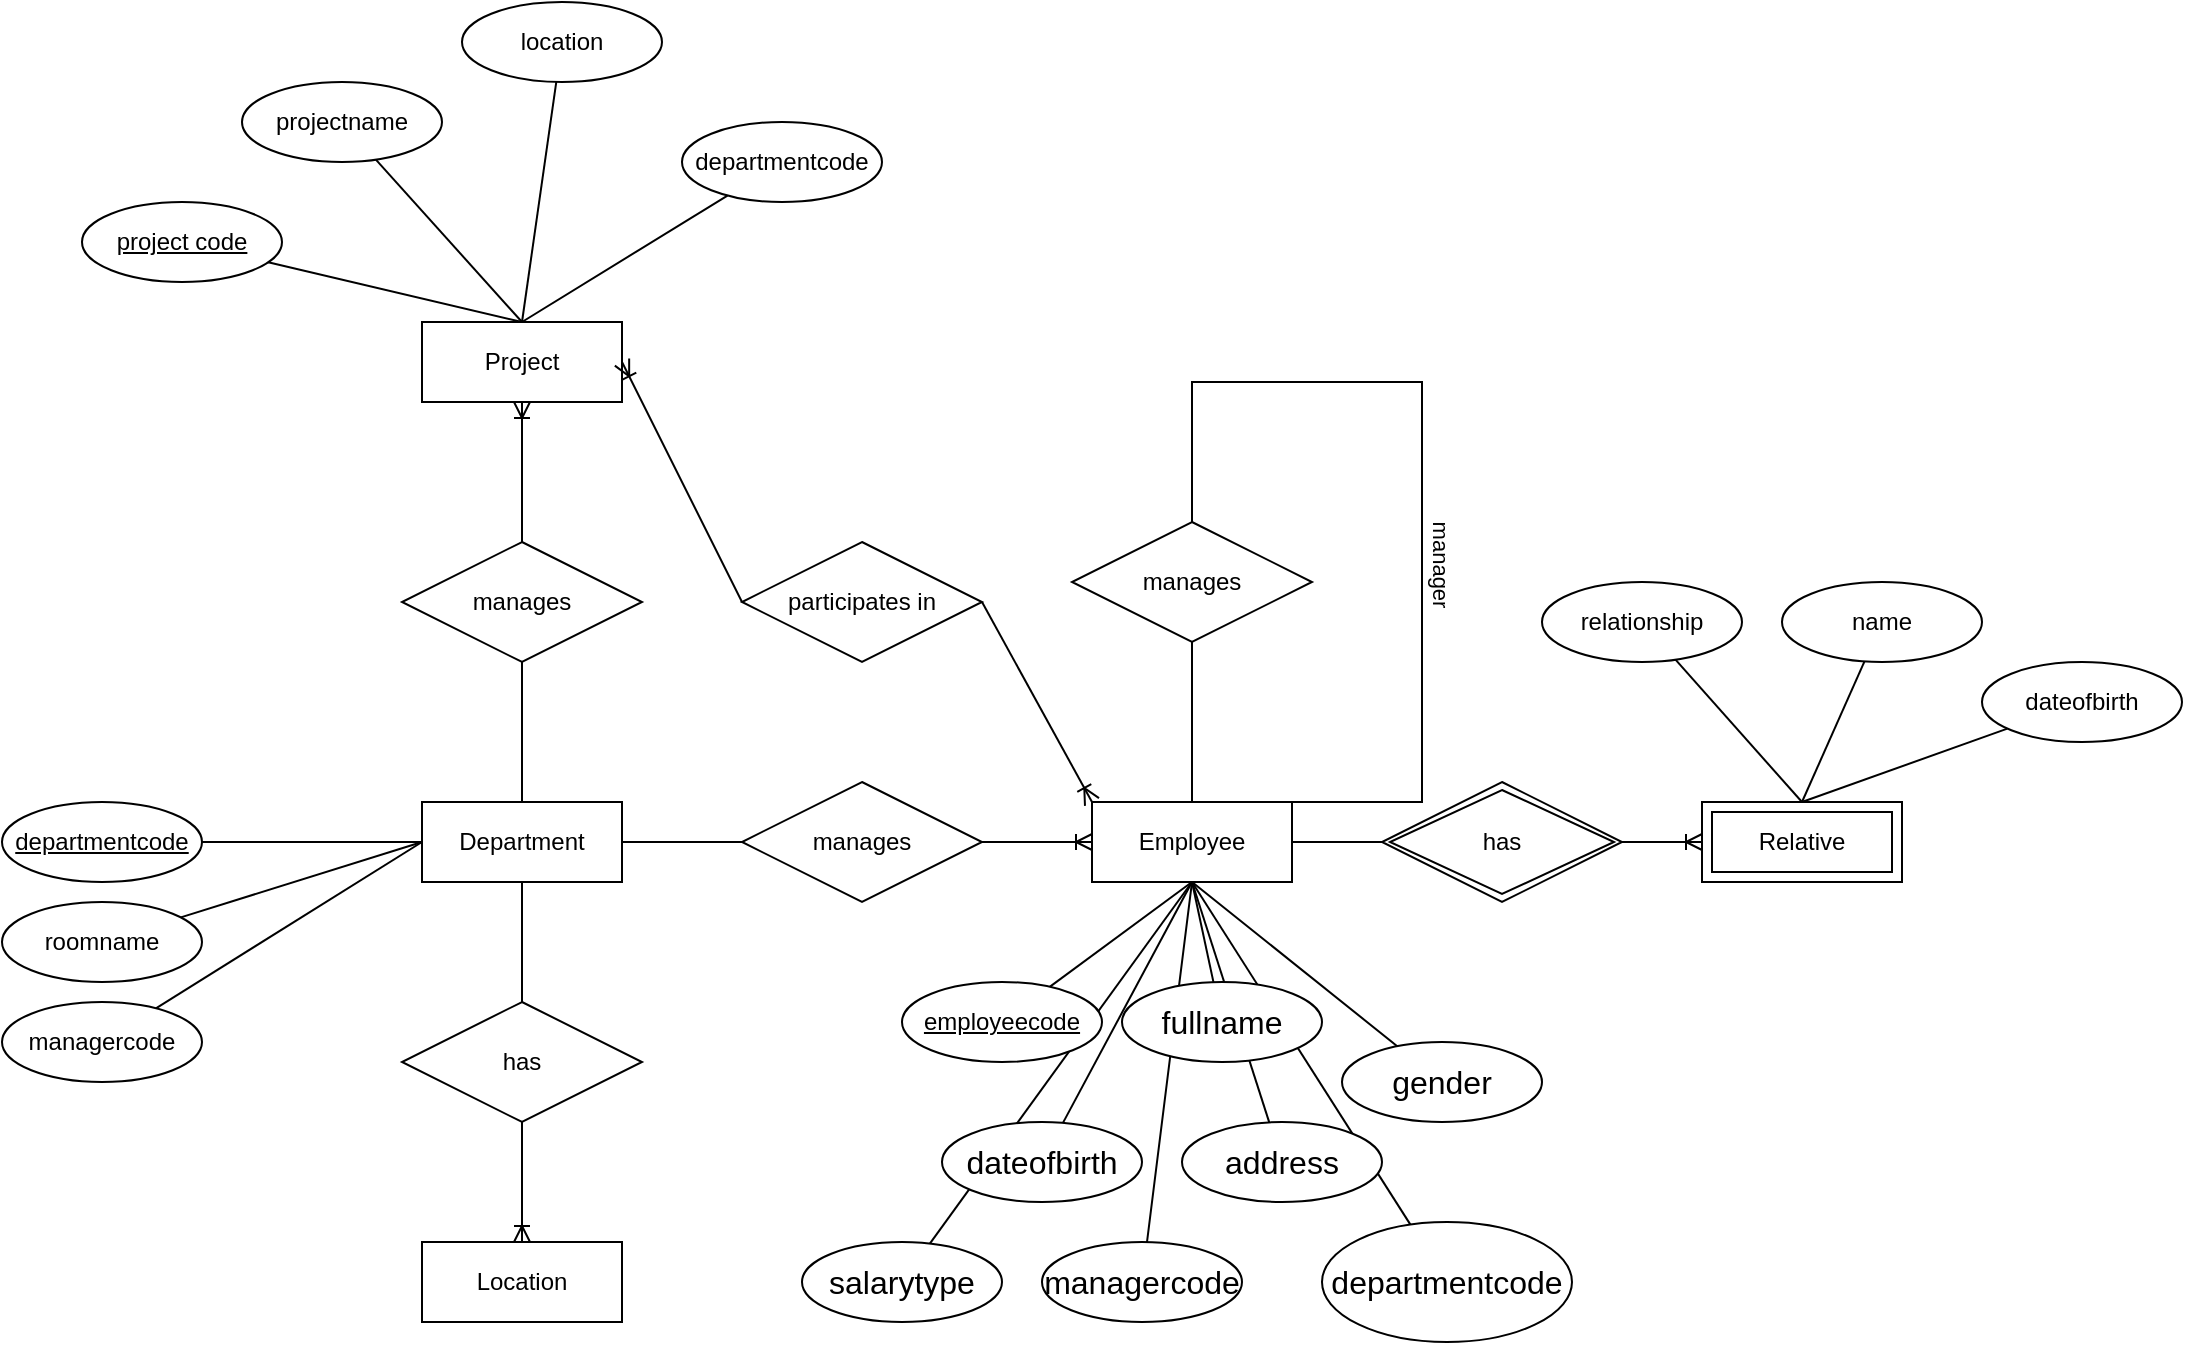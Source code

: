 <mxfile version="24.6.5" type="device">
  <diagram id="R2lEEEUBdFMjLlhIrx00" name="Page-1">
    <mxGraphModel dx="1753" dy="676" grid="1" gridSize="10" guides="1" tooltips="1" connect="1" arrows="1" fold="1" page="1" pageScale="1" pageWidth="850" pageHeight="1100" math="0" shadow="0" extFonts="Permanent Marker^https://fonts.googleapis.com/css?family=Permanent+Marker">
      <root>
        <mxCell id="0" />
        <mxCell id="1" parent="0" />
        <mxCell id="i9SwY3PniBwfGw9yr1k6-35" value="&lt;span style=&quot;font-size: 16px;&quot;&gt;managercode&lt;/span&gt;" style="ellipse;whiteSpace=wrap;html=1;align=center;" vertex="1" parent="1">
          <mxGeometry x="400" y="1080" width="100" height="40" as="geometry" />
        </mxCell>
        <mxCell id="i9SwY3PniBwfGw9yr1k6-21" style="edgeStyle=none;rounded=0;orthogonalLoop=1;jettySize=auto;html=1;entryX=0;entryY=0.5;entryDx=0;entryDy=0;endArrow=none;endFill=0;" edge="1" parent="1" source="i9SwY3PniBwfGw9yr1k6-1" target="i9SwY3PniBwfGw9yr1k6-23">
          <mxGeometry relative="1" as="geometry">
            <mxPoint x="570" y="880" as="targetPoint" />
          </mxGeometry>
        </mxCell>
        <mxCell id="i9SwY3PniBwfGw9yr1k6-63" style="edgeStyle=none;rounded=0;orthogonalLoop=1;jettySize=auto;html=1;entryX=0.5;entryY=1;entryDx=0;entryDy=0;endArrow=none;endFill=0;startArrow=none;startFill=0;" edge="1" parent="1" source="i9SwY3PniBwfGw9yr1k6-1" target="i9SwY3PniBwfGw9yr1k6-62">
          <mxGeometry relative="1" as="geometry" />
        </mxCell>
        <mxCell id="i9SwY3PniBwfGw9yr1k6-1" value="Employee" style="whiteSpace=wrap;html=1;align=center;" vertex="1" parent="1">
          <mxGeometry x="425" y="860" width="100" height="40" as="geometry" />
        </mxCell>
        <mxCell id="i9SwY3PniBwfGw9yr1k6-9" style="edgeStyle=none;rounded=0;orthogonalLoop=1;jettySize=auto;html=1;entryX=0;entryY=0.5;entryDx=0;entryDy=0;endArrow=none;endFill=0;" edge="1" parent="1" source="i9SwY3PniBwfGw9yr1k6-3" target="i9SwY3PniBwfGw9yr1k6-8">
          <mxGeometry relative="1" as="geometry" />
        </mxCell>
        <mxCell id="i9SwY3PniBwfGw9yr1k6-12" style="edgeStyle=none;rounded=0;orthogonalLoop=1;jettySize=auto;html=1;entryX=0.5;entryY=0;entryDx=0;entryDy=0;endArrow=none;endFill=0;" edge="1" parent="1" source="i9SwY3PniBwfGw9yr1k6-3" target="i9SwY3PniBwfGw9yr1k6-11">
          <mxGeometry relative="1" as="geometry" />
        </mxCell>
        <mxCell id="i9SwY3PniBwfGw9yr1k6-15" style="edgeStyle=none;rounded=0;orthogonalLoop=1;jettySize=auto;html=1;entryX=0.5;entryY=1;entryDx=0;entryDy=0;endArrow=none;endFill=0;" edge="1" parent="1" source="i9SwY3PniBwfGw9yr1k6-3" target="i9SwY3PniBwfGw9yr1k6-14">
          <mxGeometry relative="1" as="geometry" />
        </mxCell>
        <mxCell id="i9SwY3PniBwfGw9yr1k6-3" value="Department" style="whiteSpace=wrap;html=1;align=center;" vertex="1" parent="1">
          <mxGeometry x="90" y="860" width="100" height="40" as="geometry" />
        </mxCell>
        <mxCell id="i9SwY3PniBwfGw9yr1k6-4" value="Location" style="whiteSpace=wrap;html=1;align=center;" vertex="1" parent="1">
          <mxGeometry x="90" y="1080" width="100" height="40" as="geometry" />
        </mxCell>
        <mxCell id="i9SwY3PniBwfGw9yr1k6-5" value="Project" style="whiteSpace=wrap;html=1;align=center;" vertex="1" parent="1">
          <mxGeometry x="90" y="620" width="100" height="40" as="geometry" />
        </mxCell>
        <mxCell id="i9SwY3PniBwfGw9yr1k6-7" value="Relative" style="shape=ext;margin=3;double=1;whiteSpace=wrap;html=1;align=center;" vertex="1" parent="1">
          <mxGeometry x="730" y="860" width="100" height="40" as="geometry" />
        </mxCell>
        <mxCell id="i9SwY3PniBwfGw9yr1k6-10" style="edgeStyle=none;rounded=0;orthogonalLoop=1;jettySize=auto;html=1;entryX=0;entryY=0.5;entryDx=0;entryDy=0;endArrow=ERoneToMany;endFill=0;" edge="1" parent="1" source="i9SwY3PniBwfGw9yr1k6-8" target="i9SwY3PniBwfGw9yr1k6-1">
          <mxGeometry relative="1" as="geometry" />
        </mxCell>
        <mxCell id="i9SwY3PniBwfGw9yr1k6-8" value="manages" style="shape=rhombus;perimeter=rhombusPerimeter;whiteSpace=wrap;html=1;align=center;" vertex="1" parent="1">
          <mxGeometry x="250" y="850" width="120" height="60" as="geometry" />
        </mxCell>
        <mxCell id="i9SwY3PniBwfGw9yr1k6-13" style="edgeStyle=none;rounded=0;orthogonalLoop=1;jettySize=auto;html=1;entryX=0.5;entryY=0;entryDx=0;entryDy=0;endArrow=ERoneToMany;endFill=0;" edge="1" parent="1" source="i9SwY3PniBwfGw9yr1k6-11" target="i9SwY3PniBwfGw9yr1k6-4">
          <mxGeometry relative="1" as="geometry" />
        </mxCell>
        <mxCell id="i9SwY3PniBwfGw9yr1k6-11" value="has" style="shape=rhombus;perimeter=rhombusPerimeter;whiteSpace=wrap;html=1;align=center;" vertex="1" parent="1">
          <mxGeometry x="80" y="960" width="120" height="60" as="geometry" />
        </mxCell>
        <mxCell id="i9SwY3PniBwfGw9yr1k6-16" style="edgeStyle=none;rounded=0;orthogonalLoop=1;jettySize=auto;html=1;entryX=0.5;entryY=1;entryDx=0;entryDy=0;endArrow=ERoneToMany;endFill=0;" edge="1" parent="1" source="i9SwY3PniBwfGw9yr1k6-14" target="i9SwY3PniBwfGw9yr1k6-5">
          <mxGeometry relative="1" as="geometry" />
        </mxCell>
        <mxCell id="i9SwY3PniBwfGw9yr1k6-14" value="manages" style="shape=rhombus;perimeter=rhombusPerimeter;whiteSpace=wrap;html=1;align=center;" vertex="1" parent="1">
          <mxGeometry x="80" y="730" width="120" height="60" as="geometry" />
        </mxCell>
        <mxCell id="i9SwY3PniBwfGw9yr1k6-18" style="edgeStyle=none;rounded=0;orthogonalLoop=1;jettySize=auto;html=1;exitX=0;exitY=0.5;exitDx=0;exitDy=0;entryX=1;entryY=0.5;entryDx=0;entryDy=0;endArrow=ERoneToMany;endFill=0;" edge="1" parent="1" source="i9SwY3PniBwfGw9yr1k6-17" target="i9SwY3PniBwfGw9yr1k6-5">
          <mxGeometry relative="1" as="geometry" />
        </mxCell>
        <mxCell id="i9SwY3PniBwfGw9yr1k6-19" style="edgeStyle=none;rounded=0;orthogonalLoop=1;jettySize=auto;html=1;exitX=1;exitY=0.5;exitDx=0;exitDy=0;entryX=0;entryY=0;entryDx=0;entryDy=0;endArrow=ERoneToMany;endFill=0;" edge="1" parent="1" source="i9SwY3PniBwfGw9yr1k6-17" target="i9SwY3PniBwfGw9yr1k6-1">
          <mxGeometry relative="1" as="geometry" />
        </mxCell>
        <mxCell id="i9SwY3PniBwfGw9yr1k6-17" value="&lt;span style=&quot;text-indent: -24px;&quot;&gt;participates in&lt;/span&gt;" style="shape=rhombus;perimeter=rhombusPerimeter;whiteSpace=wrap;html=1;align=center;" vertex="1" parent="1">
          <mxGeometry x="250" y="730" width="120" height="60" as="geometry" />
        </mxCell>
        <mxCell id="i9SwY3PniBwfGw9yr1k6-22" style="edgeStyle=none;rounded=0;orthogonalLoop=1;jettySize=auto;html=1;entryX=0;entryY=0.5;entryDx=0;entryDy=0;endArrow=ERoneToMany;endFill=0;exitX=1;exitY=0.5;exitDx=0;exitDy=0;" edge="1" parent="1" source="i9SwY3PniBwfGw9yr1k6-23" target="i9SwY3PniBwfGw9yr1k6-7">
          <mxGeometry relative="1" as="geometry">
            <mxPoint x="690" y="880" as="sourcePoint" />
          </mxGeometry>
        </mxCell>
        <mxCell id="i9SwY3PniBwfGw9yr1k6-23" value="has" style="shape=rhombus;double=1;perimeter=rhombusPerimeter;whiteSpace=wrap;html=1;align=center;" vertex="1" parent="1">
          <mxGeometry x="570" y="850" width="120" height="60" as="geometry" />
        </mxCell>
        <mxCell id="i9SwY3PniBwfGw9yr1k6-26" style="edgeStyle=none;rounded=0;orthogonalLoop=1;jettySize=auto;html=1;entryX=0.5;entryY=1;entryDx=0;entryDy=0;endArrow=none;endFill=0;" edge="1" parent="1" source="i9SwY3PniBwfGw9yr1k6-25" target="i9SwY3PniBwfGw9yr1k6-1">
          <mxGeometry relative="1" as="geometry" />
        </mxCell>
        <mxCell id="i9SwY3PniBwfGw9yr1k6-28" style="edgeStyle=none;rounded=0;orthogonalLoop=1;jettySize=auto;html=1;entryX=0.5;entryY=1;entryDx=0;entryDy=0;endArrow=none;endFill=0;" edge="1" parent="1" source="i9SwY3PniBwfGw9yr1k6-27" target="i9SwY3PniBwfGw9yr1k6-1">
          <mxGeometry relative="1" as="geometry" />
        </mxCell>
        <mxCell id="i9SwY3PniBwfGw9yr1k6-30" style="edgeStyle=none;rounded=0;orthogonalLoop=1;jettySize=auto;html=1;entryX=0.5;entryY=1;entryDx=0;entryDy=0;endArrow=none;endFill=0;" edge="1" parent="1" source="i9SwY3PniBwfGw9yr1k6-29" target="i9SwY3PniBwfGw9yr1k6-1">
          <mxGeometry relative="1" as="geometry" />
        </mxCell>
        <mxCell id="i9SwY3PniBwfGw9yr1k6-32" style="edgeStyle=none;rounded=0;orthogonalLoop=1;jettySize=auto;html=1;entryX=0.5;entryY=1;entryDx=0;entryDy=0;endArrow=none;endFill=0;" edge="1" parent="1" source="i9SwY3PniBwfGw9yr1k6-31" target="i9SwY3PniBwfGw9yr1k6-1">
          <mxGeometry relative="1" as="geometry" />
        </mxCell>
        <mxCell id="i9SwY3PniBwfGw9yr1k6-34" style="edgeStyle=none;rounded=0;orthogonalLoop=1;jettySize=auto;html=1;entryX=0.5;entryY=1;entryDx=0;entryDy=0;endArrow=none;endFill=0;" edge="1" parent="1" source="i9SwY3PniBwfGw9yr1k6-33" target="i9SwY3PniBwfGw9yr1k6-1">
          <mxGeometry relative="1" as="geometry" />
        </mxCell>
        <mxCell id="i9SwY3PniBwfGw9yr1k6-33" value="&lt;span style=&quot;font-size: 16px;&quot;&gt;gender&lt;/span&gt;" style="ellipse;whiteSpace=wrap;html=1;align=center;" vertex="1" parent="1">
          <mxGeometry x="550" y="980" width="100" height="40" as="geometry" />
        </mxCell>
        <mxCell id="i9SwY3PniBwfGw9yr1k6-36" style="edgeStyle=none;rounded=0;orthogonalLoop=1;jettySize=auto;html=1;entryX=0.5;entryY=1;entryDx=0;entryDy=0;endArrow=none;endFill=0;" edge="1" parent="1" source="i9SwY3PniBwfGw9yr1k6-35" target="i9SwY3PniBwfGw9yr1k6-1">
          <mxGeometry relative="1" as="geometry" />
        </mxCell>
        <mxCell id="i9SwY3PniBwfGw9yr1k6-38" style="edgeStyle=none;rounded=0;orthogonalLoop=1;jettySize=auto;html=1;entryX=0.5;entryY=1;entryDx=0;entryDy=0;endArrow=none;endFill=0;" edge="1" parent="1" source="i9SwY3PniBwfGw9yr1k6-37" target="i9SwY3PniBwfGw9yr1k6-1">
          <mxGeometry relative="1" as="geometry" />
        </mxCell>
        <mxCell id="i9SwY3PniBwfGw9yr1k6-37" value="&lt;span style=&quot;font-size: 16px;&quot;&gt;departmentcode&lt;/span&gt;" style="ellipse;whiteSpace=wrap;html=1;align=center;" vertex="1" parent="1">
          <mxGeometry x="540" y="1070" width="125" height="60" as="geometry" />
        </mxCell>
        <mxCell id="i9SwY3PniBwfGw9yr1k6-27" value="&lt;span style=&quot;font-size:12.0pt;line-height:107%;&lt;br/&gt;font-family:&amp;quot;Times New Roman&amp;quot;,serif;mso-fareast-font-family:Aptos;mso-fareast-theme-font:&lt;br/&gt;minor-latin;mso-bidi-font-family:Calibri;mso-ansi-language:EN-US;mso-fareast-language:&lt;br/&gt;EN-US;mso-bidi-language:AR-SA&quot;&gt;fullname&lt;/span&gt;" style="ellipse;whiteSpace=wrap;html=1;align=center;" vertex="1" parent="1">
          <mxGeometry x="440" y="950" width="100" height="40" as="geometry" />
        </mxCell>
        <mxCell id="i9SwY3PniBwfGw9yr1k6-31" value="&lt;span style=&quot;font-size: 16px;&quot;&gt;address&lt;/span&gt;" style="ellipse;whiteSpace=wrap;html=1;align=center;" vertex="1" parent="1">
          <mxGeometry x="470" y="1020" width="100" height="40" as="geometry" />
        </mxCell>
        <mxCell id="i9SwY3PniBwfGw9yr1k6-40" style="edgeStyle=none;rounded=0;orthogonalLoop=1;jettySize=auto;html=1;entryX=0.5;entryY=1;entryDx=0;entryDy=0;endArrow=none;endFill=0;" edge="1" parent="1" source="i9SwY3PniBwfGw9yr1k6-39" target="i9SwY3PniBwfGw9yr1k6-1">
          <mxGeometry relative="1" as="geometry" />
        </mxCell>
        <mxCell id="i9SwY3PniBwfGw9yr1k6-39" value="&lt;span style=&quot;font-size: 16px;&quot;&gt;salarytype&lt;/span&gt;" style="ellipse;whiteSpace=wrap;html=1;align=center;" vertex="1" parent="1">
          <mxGeometry x="280" y="1080" width="100" height="40" as="geometry" />
        </mxCell>
        <mxCell id="i9SwY3PniBwfGw9yr1k6-29" value="&lt;span style=&quot;font-size: 16px;&quot;&gt;dateofbirth&lt;/span&gt;" style="ellipse;whiteSpace=wrap;html=1;align=center;" vertex="1" parent="1">
          <mxGeometry x="350" y="1020" width="100" height="40" as="geometry" />
        </mxCell>
        <mxCell id="i9SwY3PniBwfGw9yr1k6-25" value="employeecode" style="ellipse;whiteSpace=wrap;html=1;align=center;fontStyle=4;" vertex="1" parent="1">
          <mxGeometry x="330" y="950" width="100" height="40" as="geometry" />
        </mxCell>
        <mxCell id="i9SwY3PniBwfGw9yr1k6-42" style="edgeStyle=none;rounded=0;orthogonalLoop=1;jettySize=auto;html=1;entryX=0;entryY=0.5;entryDx=0;entryDy=0;endArrow=none;endFill=0;" edge="1" parent="1" source="i9SwY3PniBwfGw9yr1k6-41" target="i9SwY3PniBwfGw9yr1k6-3">
          <mxGeometry relative="1" as="geometry" />
        </mxCell>
        <mxCell id="i9SwY3PniBwfGw9yr1k6-41" value="departmentcode" style="ellipse;whiteSpace=wrap;html=1;align=center;fontStyle=4;" vertex="1" parent="1">
          <mxGeometry x="-120" y="860" width="100" height="40" as="geometry" />
        </mxCell>
        <mxCell id="i9SwY3PniBwfGw9yr1k6-46" style="edgeStyle=none;rounded=0;orthogonalLoop=1;jettySize=auto;html=1;entryX=0;entryY=0.5;entryDx=0;entryDy=0;endArrow=none;endFill=0;" edge="1" parent="1" source="i9SwY3PniBwfGw9yr1k6-44" target="i9SwY3PniBwfGw9yr1k6-3">
          <mxGeometry relative="1" as="geometry" />
        </mxCell>
        <mxCell id="i9SwY3PniBwfGw9yr1k6-44" value="roomname" style="ellipse;whiteSpace=wrap;html=1;align=center;" vertex="1" parent="1">
          <mxGeometry x="-120" y="910" width="100" height="40" as="geometry" />
        </mxCell>
        <mxCell id="i9SwY3PniBwfGw9yr1k6-47" style="edgeStyle=none;rounded=0;orthogonalLoop=1;jettySize=auto;html=1;entryX=0;entryY=0.5;entryDx=0;entryDy=0;endArrow=none;endFill=0;" edge="1" parent="1" source="i9SwY3PniBwfGw9yr1k6-45" target="i9SwY3PniBwfGw9yr1k6-3">
          <mxGeometry relative="1" as="geometry" />
        </mxCell>
        <mxCell id="i9SwY3PniBwfGw9yr1k6-45" value="managercode" style="ellipse;whiteSpace=wrap;html=1;align=center;" vertex="1" parent="1">
          <mxGeometry x="-120" y="960" width="100" height="40" as="geometry" />
        </mxCell>
        <mxCell id="i9SwY3PniBwfGw9yr1k6-49" style="edgeStyle=none;rounded=0;orthogonalLoop=1;jettySize=auto;html=1;entryX=0.5;entryY=0;entryDx=0;entryDy=0;endArrow=none;endFill=0;" edge="1" parent="1" source="i9SwY3PniBwfGw9yr1k6-48" target="i9SwY3PniBwfGw9yr1k6-5">
          <mxGeometry relative="1" as="geometry" />
        </mxCell>
        <mxCell id="i9SwY3PniBwfGw9yr1k6-48" value="project code" style="ellipse;whiteSpace=wrap;html=1;align=center;fontStyle=4;" vertex="1" parent="1">
          <mxGeometry x="-80" y="560" width="100" height="40" as="geometry" />
        </mxCell>
        <mxCell id="i9SwY3PniBwfGw9yr1k6-51" style="edgeStyle=none;rounded=0;orthogonalLoop=1;jettySize=auto;html=1;entryX=0.5;entryY=0;entryDx=0;entryDy=0;endArrow=none;endFill=0;" edge="1" parent="1" source="i9SwY3PniBwfGw9yr1k6-50" target="i9SwY3PniBwfGw9yr1k6-5">
          <mxGeometry relative="1" as="geometry" />
        </mxCell>
        <mxCell id="i9SwY3PniBwfGw9yr1k6-50" value="projectname" style="ellipse;whiteSpace=wrap;html=1;align=center;fontStyle=0;" vertex="1" parent="1">
          <mxGeometry y="500" width="100" height="40" as="geometry" />
        </mxCell>
        <mxCell id="i9SwY3PniBwfGw9yr1k6-53" style="edgeStyle=none;rounded=0;orthogonalLoop=1;jettySize=auto;html=1;entryX=0.5;entryY=0;entryDx=0;entryDy=0;endArrow=none;endFill=0;" edge="1" parent="1" source="i9SwY3PniBwfGw9yr1k6-52" target="i9SwY3PniBwfGw9yr1k6-5">
          <mxGeometry relative="1" as="geometry" />
        </mxCell>
        <mxCell id="i9SwY3PniBwfGw9yr1k6-52" value="location" style="ellipse;whiteSpace=wrap;html=1;align=center;fontStyle=0;" vertex="1" parent="1">
          <mxGeometry x="110" y="460" width="100" height="40" as="geometry" />
        </mxCell>
        <mxCell id="i9SwY3PniBwfGw9yr1k6-55" style="edgeStyle=none;rounded=0;orthogonalLoop=1;jettySize=auto;html=1;entryX=0.5;entryY=0;entryDx=0;entryDy=0;endArrow=none;endFill=0;" edge="1" parent="1" source="i9SwY3PniBwfGw9yr1k6-54" target="i9SwY3PniBwfGw9yr1k6-5">
          <mxGeometry relative="1" as="geometry" />
        </mxCell>
        <mxCell id="i9SwY3PniBwfGw9yr1k6-54" value="departmentcode" style="ellipse;whiteSpace=wrap;html=1;align=center;fontStyle=0;" vertex="1" parent="1">
          <mxGeometry x="220" y="520" width="100" height="40" as="geometry" />
        </mxCell>
        <mxCell id="i9SwY3PniBwfGw9yr1k6-57" style="edgeStyle=none;rounded=0;orthogonalLoop=1;jettySize=auto;html=1;entryX=0.5;entryY=0;entryDx=0;entryDy=0;endArrow=none;endFill=0;" edge="1" parent="1" source="i9SwY3PniBwfGw9yr1k6-56" target="i9SwY3PniBwfGw9yr1k6-7">
          <mxGeometry relative="1" as="geometry" />
        </mxCell>
        <mxCell id="i9SwY3PniBwfGw9yr1k6-56" value="name" style="ellipse;whiteSpace=wrap;html=1;align=center;" vertex="1" parent="1">
          <mxGeometry x="770" y="750" width="100" height="40" as="geometry" />
        </mxCell>
        <mxCell id="i9SwY3PniBwfGw9yr1k6-59" style="edgeStyle=none;rounded=0;orthogonalLoop=1;jettySize=auto;html=1;entryX=0.5;entryY=0;entryDx=0;entryDy=0;endArrow=none;endFill=0;" edge="1" parent="1" source="i9SwY3PniBwfGw9yr1k6-58" target="i9SwY3PniBwfGw9yr1k6-7">
          <mxGeometry relative="1" as="geometry" />
        </mxCell>
        <mxCell id="i9SwY3PniBwfGw9yr1k6-58" value="dateofbirth" style="ellipse;whiteSpace=wrap;html=1;align=center;" vertex="1" parent="1">
          <mxGeometry x="870" y="790" width="100" height="40" as="geometry" />
        </mxCell>
        <mxCell id="i9SwY3PniBwfGw9yr1k6-61" style="edgeStyle=none;rounded=0;orthogonalLoop=1;jettySize=auto;html=1;entryX=0.5;entryY=0;entryDx=0;entryDy=0;endArrow=none;endFill=0;" edge="1" parent="1" source="i9SwY3PniBwfGw9yr1k6-60" target="i9SwY3PniBwfGw9yr1k6-7">
          <mxGeometry relative="1" as="geometry" />
        </mxCell>
        <mxCell id="i9SwY3PniBwfGw9yr1k6-60" value="relationship" style="ellipse;whiteSpace=wrap;html=1;align=center;" vertex="1" parent="1">
          <mxGeometry x="650" y="750" width="100" height="40" as="geometry" />
        </mxCell>
        <mxCell id="i9SwY3PniBwfGw9yr1k6-66" style="edgeStyle=orthogonalEdgeStyle;rounded=0;orthogonalLoop=1;jettySize=auto;html=1;entryX=1;entryY=0;entryDx=0;entryDy=0;exitX=0.5;exitY=0;exitDx=0;exitDy=0;endArrow=none;endFill=0;" edge="1" parent="1" source="i9SwY3PniBwfGw9yr1k6-62" target="i9SwY3PniBwfGw9yr1k6-1">
          <mxGeometry relative="1" as="geometry">
            <mxPoint x="540" y="750" as="sourcePoint" />
            <Array as="points">
              <mxPoint x="475" y="650" />
              <mxPoint x="590" y="650" />
              <mxPoint x="590" y="860" />
            </Array>
          </mxGeometry>
        </mxCell>
        <mxCell id="i9SwY3PniBwfGw9yr1k6-67" value="manager" style="edgeLabel;html=1;align=center;verticalAlign=middle;resizable=0;points=[];rotation=90;" vertex="1" connectable="0" parent="i9SwY3PniBwfGw9yr1k6-66">
          <mxGeometry x="0.193" y="2" relative="1" as="geometry">
            <mxPoint x="8" y="1" as="offset" />
          </mxGeometry>
        </mxCell>
        <mxCell id="i9SwY3PniBwfGw9yr1k6-62" value="manages" style="shape=rhombus;perimeter=rhombusPerimeter;whiteSpace=wrap;html=1;align=center;" vertex="1" parent="1">
          <mxGeometry x="415" y="720" width="120" height="60" as="geometry" />
        </mxCell>
      </root>
    </mxGraphModel>
  </diagram>
</mxfile>
